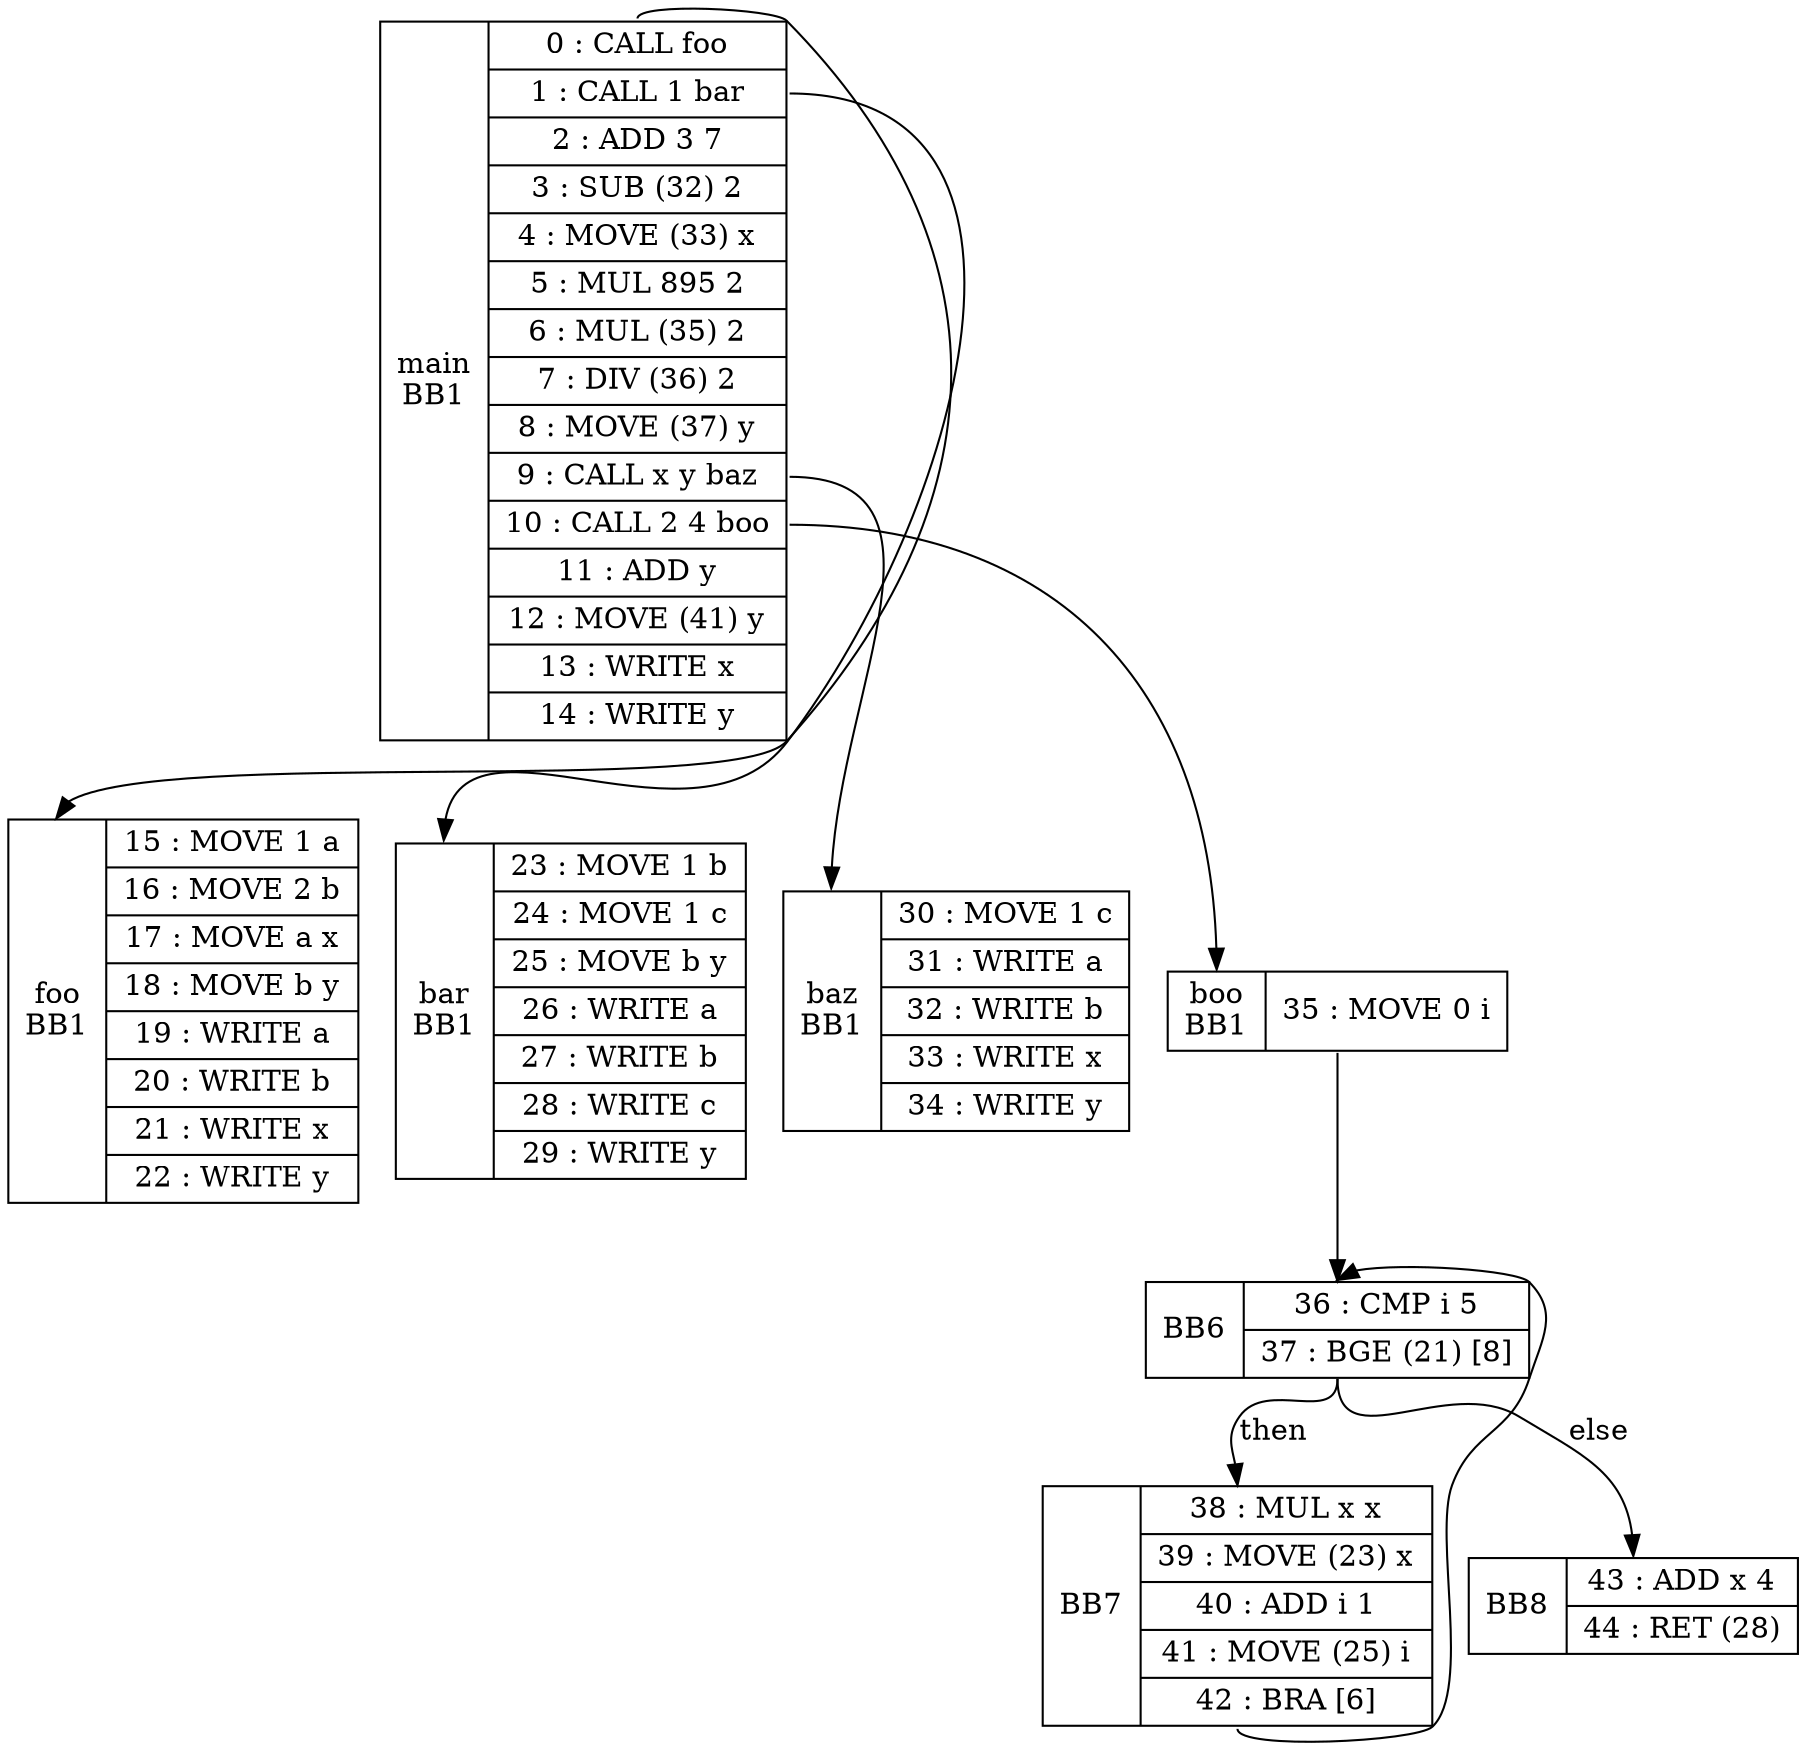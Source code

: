 digraph G { 
BB1[shape=record, label="<b>main\nBB1|{<cfoo>0 : CALL foo |<cbar>1 : CALL 1 bar |2 : ADD 3 7 |3 : SUB (32) 2 |4 : MOVE (33) x |5 : MUL 895 2 |6 : MUL (35) 2 |7 : DIV (36) 2 |8 : MOVE (37) y |<cbaz>9 : CALL x y baz|<cboo>10 : CALL 2 4 boo|11 : ADD y |12 : MOVE (41) y |13 : WRITE x |14 : WRITE y }"];
BB1:cfoo -> BB2:b [];
BB1:cbar -> BB3:b [];
BB1:cbaz -> BB4:b [];
BB1:cboo -> BB5:b [];
BB2[shape=record, label="<b>foo\nBB1|{15 : MOVE 1 a |16 : MOVE 2 b |17 : MOVE a x |18 : MOVE b y |19 : WRITE a |20 : WRITE b |21 : WRITE x |22 : WRITE y }"];
BB3[shape=record, label="<b>bar\nBB1|{23 : MOVE 1 b |24 : MOVE 1 c |25 : MOVE b y |26 : WRITE a |27 : WRITE b |28 : WRITE c |29 : WRITE y }"];
BB4[shape=record, label="<b>baz\nBB1|{30 : MOVE 1 c |31 : WRITE a |32 : WRITE b |33 : WRITE x |34 : WRITE y }"];
BB5[shape=record, label="<b>boo\nBB1|{35 : MOVE 0 i }"];
BB5:s -> BB6:n [label=""];
BB6[shape=record, label="<b>BB6|{36 : CMP i 5 |37 : BGE (21) [8] }"];
BB6:s -> BB7:n [label="then"];
BB7[shape=record, label="<b>BB7|{38 : MUL x x |39 : MOVE (23) x |40 : ADD i 1 |41 : MOVE (25) i |42 : BRA [6] }"];
BB7:s -> BB6:n [label=""];
BB6:s -> BB8:n [label="else"];
BB8[shape=record, label="<b>BB8|{43 : ADD x 4 |44 : RET (28) }"];
}
